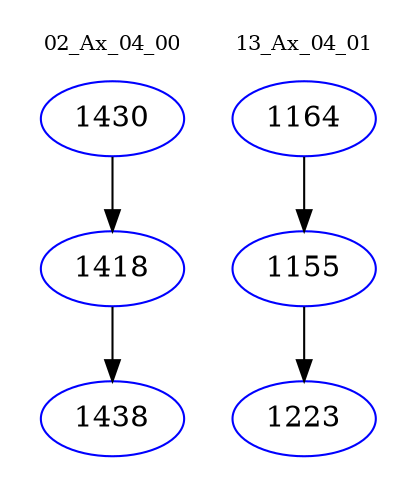 digraph{
subgraph cluster_0 {
color = white
label = "02_Ax_04_00";
fontsize=10;
T0_1430 [label="1430", color="blue"]
T0_1430 -> T0_1418 [color="black"]
T0_1418 [label="1418", color="blue"]
T0_1418 -> T0_1438 [color="black"]
T0_1438 [label="1438", color="blue"]
}
subgraph cluster_1 {
color = white
label = "13_Ax_04_01";
fontsize=10;
T1_1164 [label="1164", color="blue"]
T1_1164 -> T1_1155 [color="black"]
T1_1155 [label="1155", color="blue"]
T1_1155 -> T1_1223 [color="black"]
T1_1223 [label="1223", color="blue"]
}
}
